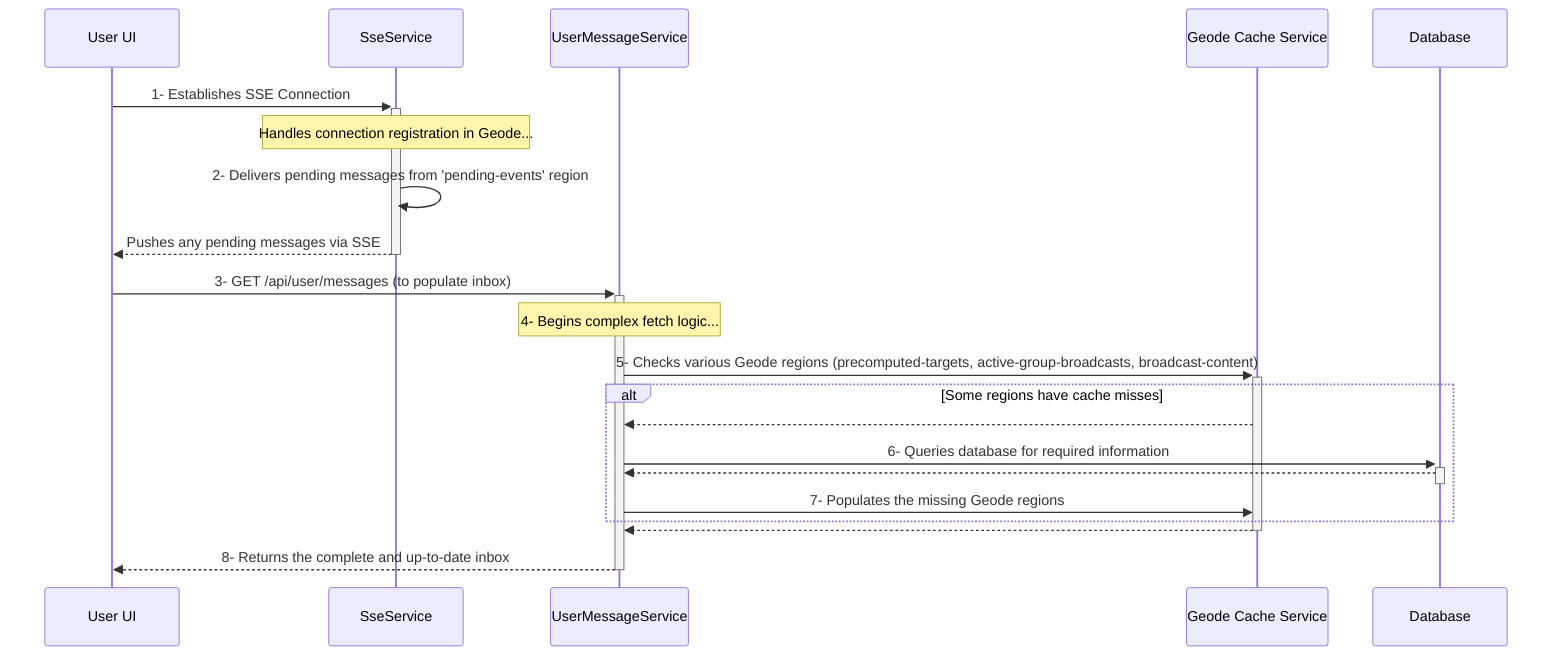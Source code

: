 sequenceDiagram
    participant UserUI as User UI
    participant SseSvc as SseService
    participant UserMsgSvc as UserMessageService
    participant GeodeCache as Geode Cache Service
    participant DB as Database

    UserUI->>+SseSvc: 1- Establishes SSE Connection
    Note over SseSvc: Handles connection registration in Geode...
    SseSvc->>SseSvc: 2- Delivers pending messages from 'pending-events' region
    SseSvc-->>-UserUI: Pushes any pending messages via SSE
    
    UserUI->>+UserMsgSvc: 3- GET /api/user/messages (to populate inbox)
    Note over UserMsgSvc: 4- Begins complex fetch logic...
    UserMsgSvc->>+GeodeCache: 5- Checks various Geode regions (precomputed-targets, active-group-broadcasts, broadcast-content)
    alt Some regions have cache misses
        GeodeCache-->>UserMsgSvc: 
        UserMsgSvc->>+DB: 6- Queries database for required information
        DB-->>-UserMsgSvc: 
        UserMsgSvc->>GeodeCache: 7- Populates the missing Geode regions
    end
    GeodeCache-->>-UserMsgSvc: 
    UserMsgSvc-->>-UserUI: 8- Returns the complete and up-to-date inbox